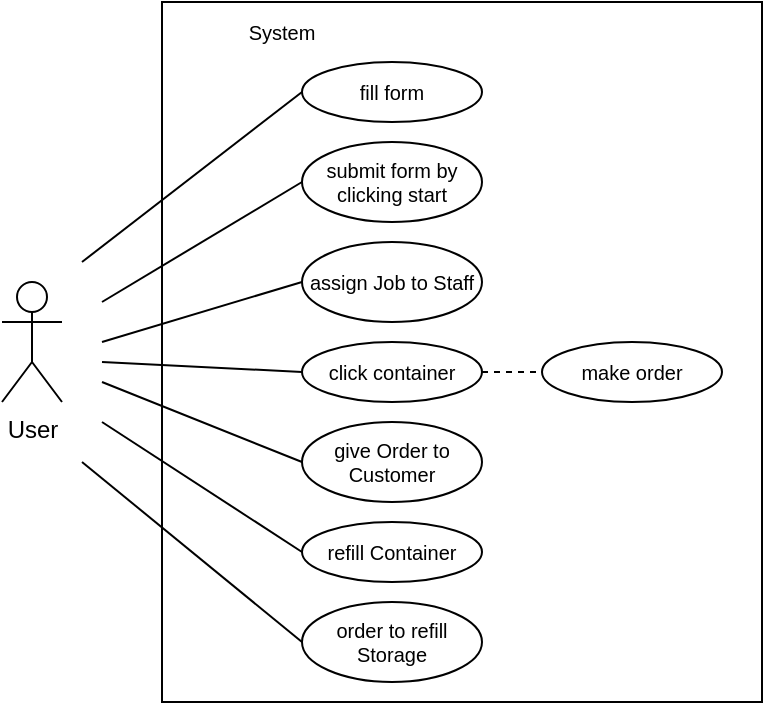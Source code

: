 <mxfile version="15.7.3" type="device"><diagram id="am_u57a-xHDc0jfGYXuA" name="Page-1"><mxGraphModel dx="1178" dy="651" grid="1" gridSize="10" guides="1" tooltips="1" connect="1" arrows="1" fold="1" page="1" pageScale="1" pageWidth="827" pageHeight="1169" math="0" shadow="0"><root><mxCell id="0"/><mxCell id="1" parent="0"/><mxCell id="CvATTJgyR7eUyp-SWAV_-13" value="" style="rounded=0;whiteSpace=wrap;html=1;fontSize=10;" vertex="1" parent="1"><mxGeometry x="160" y="70" width="300" height="350" as="geometry"/></mxCell><mxCell id="CvATTJgyR7eUyp-SWAV_-1" value="User" style="shape=umlActor;verticalLabelPosition=bottom;verticalAlign=top;html=1;outlineConnect=0;" vertex="1" parent="1"><mxGeometry x="80" y="210" width="30" height="60" as="geometry"/></mxCell><mxCell id="CvATTJgyR7eUyp-SWAV_-14" value="System" style="text;html=1;strokeColor=none;fillColor=none;align=center;verticalAlign=middle;whiteSpace=wrap;rounded=0;fontSize=10;" vertex="1" parent="1"><mxGeometry x="190" y="70" width="60" height="30" as="geometry"/></mxCell><mxCell id="CvATTJgyR7eUyp-SWAV_-17" value="&lt;font size=&quot;1&quot;&gt;fill form&lt;/font&gt;" style="ellipse;whiteSpace=wrap;html=1;fontSize=10;" vertex="1" parent="1"><mxGeometry x="230" y="100" width="90" height="30" as="geometry"/></mxCell><mxCell id="CvATTJgyR7eUyp-SWAV_-18" value="&lt;font size=&quot;1&quot;&gt;submit form by clicking start&lt;br&gt;&lt;/font&gt;" style="ellipse;whiteSpace=wrap;html=1;fontSize=10;" vertex="1" parent="1"><mxGeometry x="230" y="140" width="90" height="40" as="geometry"/></mxCell><mxCell id="CvATTJgyR7eUyp-SWAV_-19" value="&lt;font style=&quot;font-size: 10px&quot;&gt;assign Job to Staff&lt;/font&gt;" style="ellipse;whiteSpace=wrap;html=1;fontSize=10;" vertex="1" parent="1"><mxGeometry x="230" y="190" width="90" height="40" as="geometry"/></mxCell><mxCell id="CvATTJgyR7eUyp-SWAV_-20" value="&lt;font style=&quot;font-size: 10px&quot;&gt;make order&lt;/font&gt;" style="ellipse;whiteSpace=wrap;html=1;fontSize=10;" vertex="1" parent="1"><mxGeometry x="350" y="240" width="90" height="30" as="geometry"/></mxCell><mxCell id="CvATTJgyR7eUyp-SWAV_-22" value="&lt;font style=&quot;font-size: 10px&quot;&gt;click container&lt;/font&gt;" style="ellipse;whiteSpace=wrap;html=1;fontSize=10;" vertex="1" parent="1"><mxGeometry x="230" y="240" width="90" height="30" as="geometry"/></mxCell><mxCell id="CvATTJgyR7eUyp-SWAV_-23" value="&lt;font style=&quot;font-size: 10px&quot;&gt;give Order to Customer&lt;/font&gt;" style="ellipse;whiteSpace=wrap;html=1;fontSize=10;" vertex="1" parent="1"><mxGeometry x="230" y="280" width="90" height="40" as="geometry"/></mxCell><mxCell id="CvATTJgyR7eUyp-SWAV_-24" value="&lt;font style=&quot;font-size: 10px&quot;&gt;refill Container&lt;/font&gt;" style="ellipse;whiteSpace=wrap;html=1;fontSize=10;" vertex="1" parent="1"><mxGeometry x="230" y="330" width="90" height="30" as="geometry"/></mxCell><mxCell id="CvATTJgyR7eUyp-SWAV_-25" value="&lt;font style=&quot;font-size: 10px&quot;&gt;order to refill Storage&lt;/font&gt;" style="ellipse;whiteSpace=wrap;html=1;fontSize=10;" vertex="1" parent="1"><mxGeometry x="230" y="370" width="90" height="40" as="geometry"/></mxCell><mxCell id="CvATTJgyR7eUyp-SWAV_-26" value="" style="endArrow=none;dashed=1;html=1;rounded=0;fontSize=10;exitX=1;exitY=0.5;exitDx=0;exitDy=0;entryX=0;entryY=0.5;entryDx=0;entryDy=0;" edge="1" parent="1" source="CvATTJgyR7eUyp-SWAV_-22" target="CvATTJgyR7eUyp-SWAV_-20"><mxGeometry width="50" height="50" relative="1" as="geometry"><mxPoint x="350" y="250" as="sourcePoint"/><mxPoint x="400" y="200" as="targetPoint"/></mxGeometry></mxCell><mxCell id="CvATTJgyR7eUyp-SWAV_-27" value="" style="endArrow=none;html=1;rounded=0;fontSize=10;entryX=0;entryY=0.5;entryDx=0;entryDy=0;" edge="1" parent="1" target="CvATTJgyR7eUyp-SWAV_-17"><mxGeometry width="50" height="50" relative="1" as="geometry"><mxPoint x="120" y="200" as="sourcePoint"/><mxPoint x="160" y="170" as="targetPoint"/></mxGeometry></mxCell><mxCell id="CvATTJgyR7eUyp-SWAV_-28" value="" style="endArrow=none;html=1;rounded=0;fontSize=10;entryX=0;entryY=0.5;entryDx=0;entryDy=0;" edge="1" parent="1" target="CvATTJgyR7eUyp-SWAV_-18"><mxGeometry width="50" height="50" relative="1" as="geometry"><mxPoint x="130" y="220" as="sourcePoint"/><mxPoint x="240" y="125" as="targetPoint"/></mxGeometry></mxCell><mxCell id="CvATTJgyR7eUyp-SWAV_-29" value="" style="endArrow=none;html=1;rounded=0;fontSize=10;entryX=0;entryY=0.5;entryDx=0;entryDy=0;" edge="1" parent="1" target="CvATTJgyR7eUyp-SWAV_-19"><mxGeometry width="50" height="50" relative="1" as="geometry"><mxPoint x="130" y="240" as="sourcePoint"/><mxPoint x="240" y="170" as="targetPoint"/></mxGeometry></mxCell><mxCell id="CvATTJgyR7eUyp-SWAV_-30" value="" style="endArrow=none;html=1;rounded=0;fontSize=10;entryX=0;entryY=0.5;entryDx=0;entryDy=0;" edge="1" parent="1" target="CvATTJgyR7eUyp-SWAV_-22"><mxGeometry width="50" height="50" relative="1" as="geometry"><mxPoint x="130" y="250" as="sourcePoint"/><mxPoint x="240" y="220" as="targetPoint"/></mxGeometry></mxCell><mxCell id="CvATTJgyR7eUyp-SWAV_-31" value="" style="endArrow=none;html=1;rounded=0;fontSize=10;entryX=0;entryY=0.5;entryDx=0;entryDy=0;" edge="1" parent="1" target="CvATTJgyR7eUyp-SWAV_-23"><mxGeometry width="50" height="50" relative="1" as="geometry"><mxPoint x="130" y="260" as="sourcePoint"/><mxPoint x="240" y="265" as="targetPoint"/></mxGeometry></mxCell><mxCell id="CvATTJgyR7eUyp-SWAV_-32" value="" style="endArrow=none;html=1;rounded=0;fontSize=10;entryX=0;entryY=0.5;entryDx=0;entryDy=0;" edge="1" parent="1" target="CvATTJgyR7eUyp-SWAV_-24"><mxGeometry width="50" height="50" relative="1" as="geometry"><mxPoint x="130" y="280" as="sourcePoint"/><mxPoint x="240" y="310" as="targetPoint"/></mxGeometry></mxCell><mxCell id="CvATTJgyR7eUyp-SWAV_-34" value="" style="endArrow=none;html=1;rounded=0;fontSize=10;entryX=0;entryY=0.5;entryDx=0;entryDy=0;" edge="1" parent="1" target="CvATTJgyR7eUyp-SWAV_-25"><mxGeometry width="50" height="50" relative="1" as="geometry"><mxPoint x="120" y="300" as="sourcePoint"/><mxPoint x="200" y="370" as="targetPoint"/></mxGeometry></mxCell></root></mxGraphModel></diagram></mxfile>